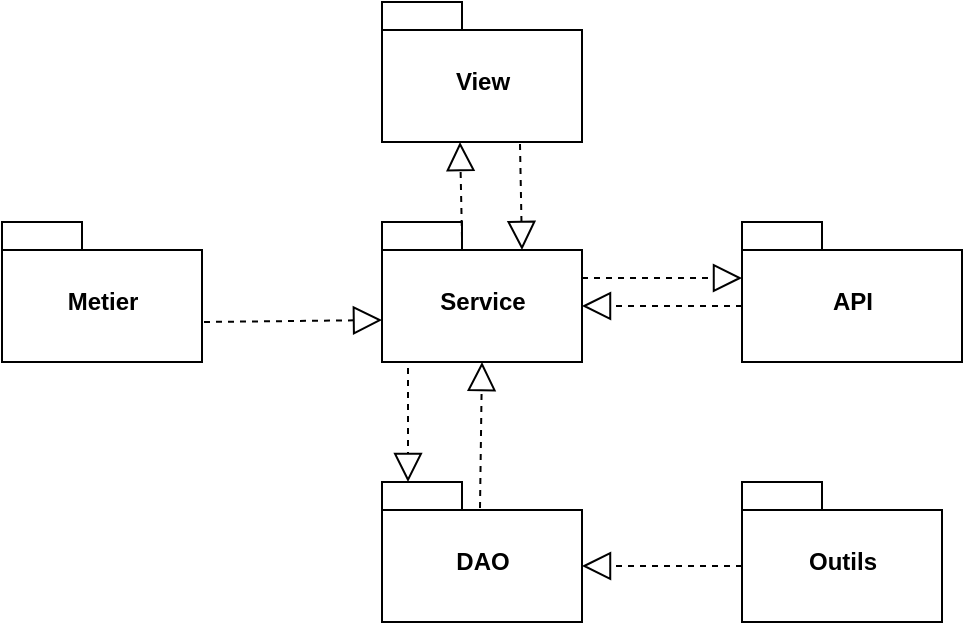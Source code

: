 <mxfile version="13.7.9" type="github">
  <diagram id="p4Nd8DHy-fVAcEdsIGSF" name="Page-1">
    <mxGraphModel dx="946" dy="1716" grid="1" gridSize="10" guides="1" tooltips="1" connect="1" arrows="1" fold="1" page="1" pageScale="1" pageWidth="827" pageHeight="1169" math="0" shadow="0">
      <root>
        <mxCell id="0" />
        <mxCell id="1" parent="0" />
        <mxCell id="spQuB_l44N9q1eX4pLCj-1" value="DAO" style="shape=folder;fontStyle=1;spacingTop=10;tabWidth=40;tabHeight=14;tabPosition=left;html=1;" parent="1" vertex="1">
          <mxGeometry x="330" y="210" width="100" height="70" as="geometry" />
        </mxCell>
        <mxCell id="spQuB_l44N9q1eX4pLCj-2" value="Outils" style="shape=folder;fontStyle=1;spacingTop=10;tabWidth=40;tabHeight=14;tabPosition=left;html=1;" parent="1" vertex="1">
          <mxGeometry x="510" y="210" width="100" height="70" as="geometry" />
        </mxCell>
        <mxCell id="spQuB_l44N9q1eX4pLCj-6" value="Metier" style="shape=folder;fontStyle=1;spacingTop=10;tabWidth=40;tabHeight=14;tabPosition=left;html=1;" parent="1" vertex="1">
          <mxGeometry x="140" y="80" width="100" height="70" as="geometry" />
        </mxCell>
        <mxCell id="spQuB_l44N9q1eX4pLCj-8" value="" style="endArrow=block;dashed=1;endFill=0;endSize=12;html=1;entryX=0;entryY=0.7;entryDx=0;entryDy=0;entryPerimeter=0;" parent="1" target="OpfBQdvl_bSCVIGFcSFf-1" edge="1">
          <mxGeometry width="160" relative="1" as="geometry">
            <mxPoint x="241" y="130" as="sourcePoint" />
            <mxPoint x="428" y="164.98" as="targetPoint" />
          </mxGeometry>
        </mxCell>
        <mxCell id="spQuB_l44N9q1eX4pLCj-10" value="" style="endArrow=block;dashed=1;endFill=0;endSize=12;html=1;entryX=0;entryY=0;entryDx=100;entryDy=42;entryPerimeter=0;exitX=0;exitY=0;exitDx=0;exitDy=42;exitPerimeter=0;" parent="1" source="spQuB_l44N9q1eX4pLCj-2" target="spQuB_l44N9q1eX4pLCj-1" edge="1">
          <mxGeometry width="160" relative="1" as="geometry">
            <mxPoint x="560" y="340" as="sourcePoint" />
            <mxPoint x="460" y="384" as="targetPoint" />
          </mxGeometry>
        </mxCell>
        <mxCell id="spQuB_l44N9q1eX4pLCj-11" value="" style="endArrow=block;dashed=1;endFill=0;endSize=12;html=1;exitX=0.49;exitY=0.186;exitDx=0;exitDy=0;exitPerimeter=0;entryX=0.5;entryY=1;entryDx=0;entryDy=0;entryPerimeter=0;" parent="1" source="spQuB_l44N9q1eX4pLCj-1" edge="1" target="OpfBQdvl_bSCVIGFcSFf-1">
          <mxGeometry width="160" relative="1" as="geometry">
            <mxPoint x="380" y="260" as="sourcePoint" />
            <mxPoint x="340" y="210" as="targetPoint" />
          </mxGeometry>
        </mxCell>
        <mxCell id="OpfBQdvl_bSCVIGFcSFf-1" value="Service" style="shape=folder;fontStyle=1;spacingTop=10;tabWidth=40;tabHeight=14;tabPosition=left;html=1;" vertex="1" parent="1">
          <mxGeometry x="330" y="80" width="100" height="70" as="geometry" />
        </mxCell>
        <mxCell id="OpfBQdvl_bSCVIGFcSFf-2" value="View" style="shape=folder;fontStyle=1;spacingTop=10;tabWidth=40;tabHeight=14;tabPosition=left;html=1;" vertex="1" parent="1">
          <mxGeometry x="330" y="-30" width="100" height="70" as="geometry" />
        </mxCell>
        <mxCell id="OpfBQdvl_bSCVIGFcSFf-3" value="" style="endArrow=block;dashed=1;endFill=0;endSize=12;html=1;exitX=0.13;exitY=1.043;exitDx=0;exitDy=0;exitPerimeter=0;" edge="1" parent="1" source="OpfBQdvl_bSCVIGFcSFf-1">
          <mxGeometry width="160" relative="1" as="geometry">
            <mxPoint x="260" y="264" as="sourcePoint" />
            <mxPoint x="343" y="210" as="targetPoint" />
            <Array as="points" />
          </mxGeometry>
        </mxCell>
        <mxCell id="OpfBQdvl_bSCVIGFcSFf-5" value="" style="endArrow=block;dashed=1;endFill=0;endSize=12;html=1;exitX=0;exitY=0;exitDx=0;exitDy=42;exitPerimeter=0;entryX=0;entryY=0;entryDx=100;entryDy=42;entryPerimeter=0;" edge="1" parent="1" source="spQuB_l44N9q1eX4pLCj-4" target="OpfBQdvl_bSCVIGFcSFf-1">
          <mxGeometry width="160" relative="1" as="geometry">
            <mxPoint x="680" y="142" as="sourcePoint" />
            <mxPoint x="600" y="60" as="targetPoint" />
            <Array as="points">
              <mxPoint x="470" y="122" />
            </Array>
          </mxGeometry>
        </mxCell>
        <mxCell id="spQuB_l44N9q1eX4pLCj-4" value="API" style="shape=folder;fontStyle=1;spacingTop=10;tabWidth=40;tabHeight=14;tabPosition=left;html=1;" parent="1" vertex="1">
          <mxGeometry x="510" y="80" width="110" height="70" as="geometry" />
        </mxCell>
        <mxCell id="OpfBQdvl_bSCVIGFcSFf-6" value="" style="endArrow=block;dashed=1;endFill=0;endSize=12;html=1;exitX=0;exitY=0;exitDx=100;exitDy=28;exitPerimeter=0;entryX=0;entryY=0;entryDx=0;entryDy=28;entryPerimeter=0;" edge="1" parent="1" source="OpfBQdvl_bSCVIGFcSFf-1" target="spQuB_l44N9q1eX4pLCj-4">
          <mxGeometry width="160" relative="1" as="geometry">
            <mxPoint x="680" y="142" as="sourcePoint" />
            <mxPoint x="430" y="122" as="targetPoint" />
            <Array as="points" />
          </mxGeometry>
        </mxCell>
        <mxCell id="OpfBQdvl_bSCVIGFcSFf-7" value="" style="endArrow=block;dashed=1;endFill=0;endSize=12;html=1;exitX=0.4;exitY=0.114;exitDx=0;exitDy=0;exitPerimeter=0;entryX=0;entryY=0;entryDx=100;entryDy=28;entryPerimeter=0;" edge="1" parent="1" source="OpfBQdvl_bSCVIGFcSFf-1">
          <mxGeometry width="160" relative="1" as="geometry">
            <mxPoint x="459" y="40" as="sourcePoint" />
            <mxPoint x="369" y="40" as="targetPoint" />
          </mxGeometry>
        </mxCell>
        <mxCell id="OpfBQdvl_bSCVIGFcSFf-8" value="" style="endArrow=block;dashed=1;endFill=0;endSize=12;html=1;entryX=0;entryY=0;entryDx=70;entryDy=14;entryPerimeter=0;exitX=0.69;exitY=1.014;exitDx=0;exitDy=0;exitPerimeter=0;" edge="1" parent="1" source="OpfBQdvl_bSCVIGFcSFf-2" target="OpfBQdvl_bSCVIGFcSFf-1">
          <mxGeometry width="160" relative="1" as="geometry">
            <mxPoint x="251" y="140" as="sourcePoint" />
            <mxPoint x="340" y="139" as="targetPoint" />
          </mxGeometry>
        </mxCell>
      </root>
    </mxGraphModel>
  </diagram>
</mxfile>
